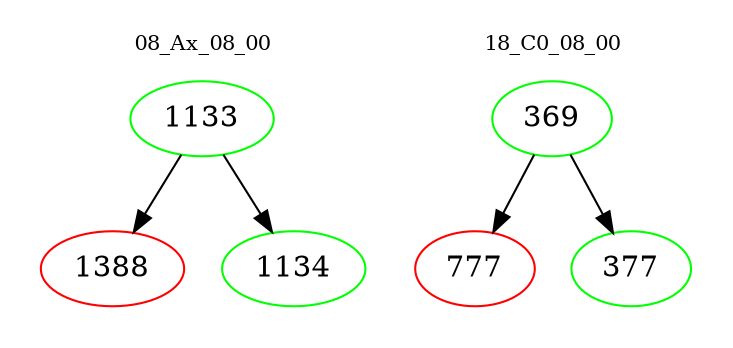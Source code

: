 digraph{
subgraph cluster_0 {
color = white
label = "08_Ax_08_00";
fontsize=10;
T0_1133 [label="1133", color="green"]
T0_1133 -> T0_1388 [color="black"]
T0_1388 [label="1388", color="red"]
T0_1133 -> T0_1134 [color="black"]
T0_1134 [label="1134", color="green"]
}
subgraph cluster_1 {
color = white
label = "18_C0_08_00";
fontsize=10;
T1_369 [label="369", color="green"]
T1_369 -> T1_777 [color="black"]
T1_777 [label="777", color="red"]
T1_369 -> T1_377 [color="black"]
T1_377 [label="377", color="green"]
}
}
